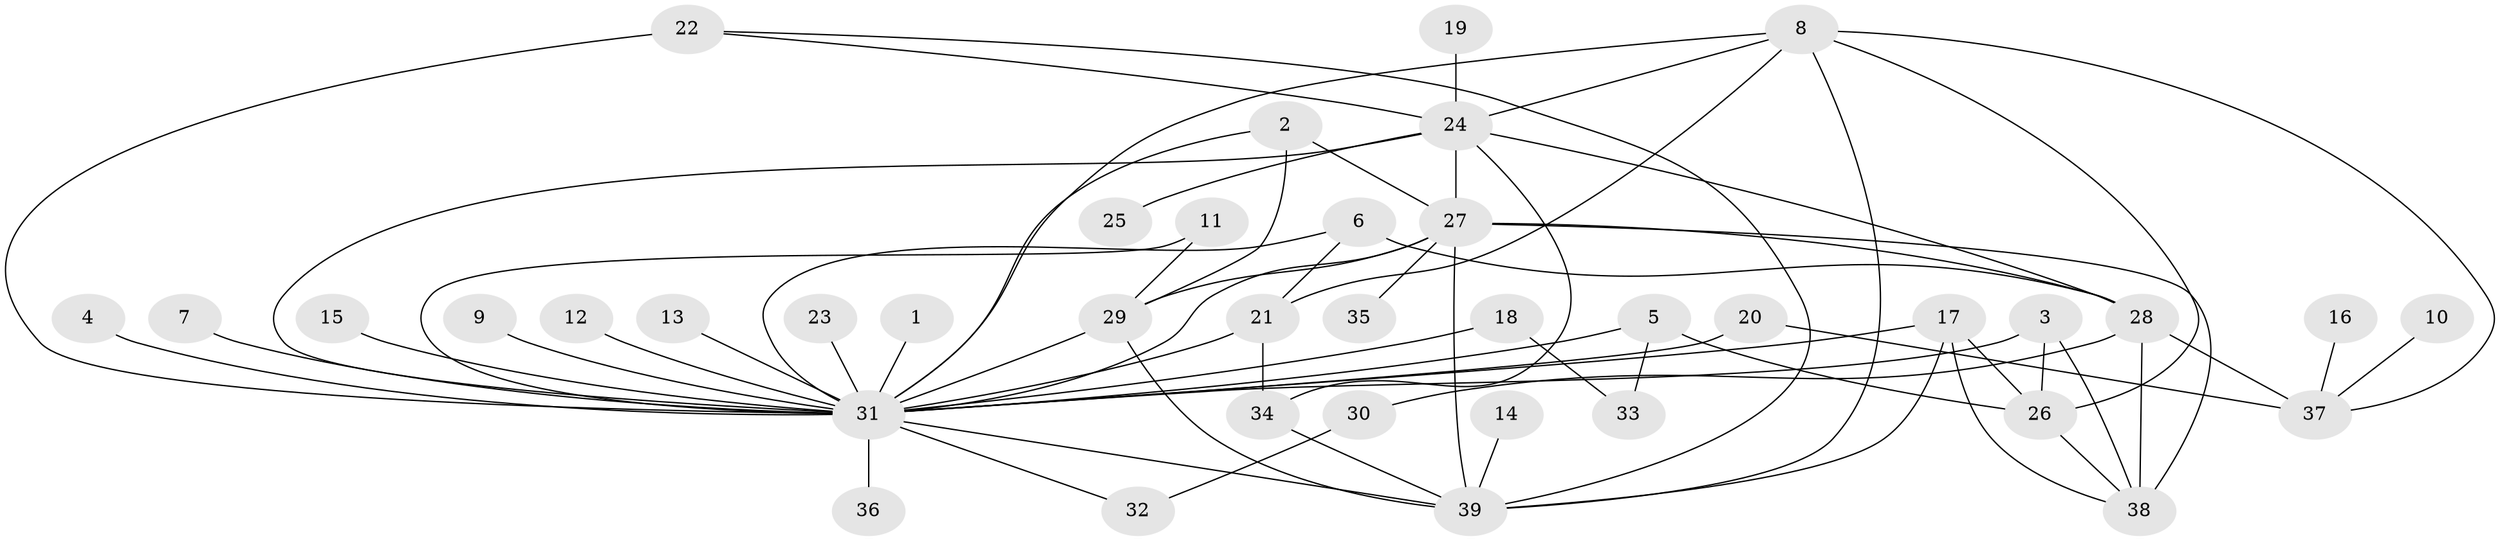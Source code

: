 // original degree distribution, {1: 0.4883720930232558, 14: 0.007751937984496124, 33: 0.007751937984496124, 4: 0.07751937984496124, 5: 0.046511627906976744, 8: 0.015503875968992248, 9: 0.015503875968992248, 2: 0.24806201550387597, 3: 0.06201550387596899, 6: 0.007751937984496124, 7: 0.015503875968992248, 12: 0.007751937984496124}
// Generated by graph-tools (version 1.1) at 2025/36/03/04/25 23:36:52]
// undirected, 39 vertices, 67 edges
graph export_dot {
  node [color=gray90,style=filled];
  1;
  2;
  3;
  4;
  5;
  6;
  7;
  8;
  9;
  10;
  11;
  12;
  13;
  14;
  15;
  16;
  17;
  18;
  19;
  20;
  21;
  22;
  23;
  24;
  25;
  26;
  27;
  28;
  29;
  30;
  31;
  32;
  33;
  34;
  35;
  36;
  37;
  38;
  39;
  1 -- 31 [weight=1.0];
  2 -- 27 [weight=1.0];
  2 -- 29 [weight=1.0];
  2 -- 31 [weight=1.0];
  3 -- 26 [weight=1.0];
  3 -- 31 [weight=1.0];
  3 -- 38 [weight=1.0];
  4 -- 31 [weight=1.0];
  5 -- 26 [weight=1.0];
  5 -- 31 [weight=1.0];
  5 -- 33 [weight=1.0];
  6 -- 21 [weight=1.0];
  6 -- 28 [weight=1.0];
  6 -- 31 [weight=2.0];
  7 -- 31 [weight=1.0];
  8 -- 21 [weight=1.0];
  8 -- 24 [weight=1.0];
  8 -- 26 [weight=1.0];
  8 -- 31 [weight=1.0];
  8 -- 37 [weight=1.0];
  8 -- 39 [weight=1.0];
  9 -- 31 [weight=1.0];
  10 -- 37 [weight=1.0];
  11 -- 29 [weight=1.0];
  11 -- 31 [weight=1.0];
  12 -- 31 [weight=1.0];
  13 -- 31 [weight=1.0];
  14 -- 39 [weight=1.0];
  15 -- 31 [weight=1.0];
  16 -- 37 [weight=1.0];
  17 -- 26 [weight=1.0];
  17 -- 31 [weight=1.0];
  17 -- 38 [weight=1.0];
  17 -- 39 [weight=1.0];
  18 -- 31 [weight=1.0];
  18 -- 33 [weight=1.0];
  19 -- 24 [weight=1.0];
  20 -- 31 [weight=1.0];
  20 -- 37 [weight=1.0];
  21 -- 31 [weight=1.0];
  21 -- 34 [weight=1.0];
  22 -- 24 [weight=1.0];
  22 -- 31 [weight=2.0];
  22 -- 39 [weight=1.0];
  23 -- 31 [weight=1.0];
  24 -- 25 [weight=1.0];
  24 -- 27 [weight=3.0];
  24 -- 28 [weight=1.0];
  24 -- 31 [weight=1.0];
  24 -- 34 [weight=1.0];
  26 -- 38 [weight=1.0];
  27 -- 28 [weight=2.0];
  27 -- 29 [weight=1.0];
  27 -- 31 [weight=1.0];
  27 -- 35 [weight=1.0];
  27 -- 38 [weight=1.0];
  27 -- 39 [weight=1.0];
  28 -- 30 [weight=1.0];
  28 -- 37 [weight=2.0];
  28 -- 38 [weight=2.0];
  29 -- 31 [weight=1.0];
  29 -- 39 [weight=1.0];
  30 -- 32 [weight=1.0];
  31 -- 32 [weight=1.0];
  31 -- 36 [weight=1.0];
  31 -- 39 [weight=1.0];
  34 -- 39 [weight=1.0];
}
